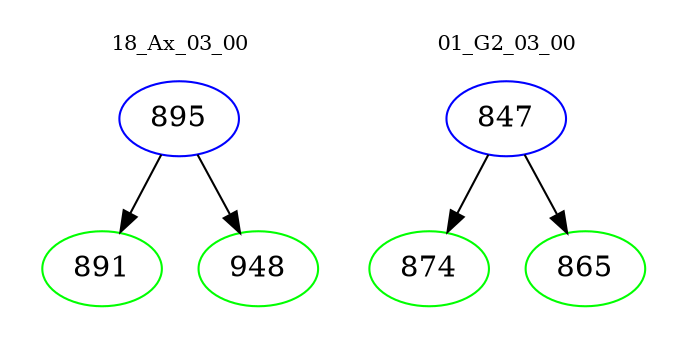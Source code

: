digraph{
subgraph cluster_0 {
color = white
label = "18_Ax_03_00";
fontsize=10;
T0_895 [label="895", color="blue"]
T0_895 -> T0_891 [color="black"]
T0_891 [label="891", color="green"]
T0_895 -> T0_948 [color="black"]
T0_948 [label="948", color="green"]
}
subgraph cluster_1 {
color = white
label = "01_G2_03_00";
fontsize=10;
T1_847 [label="847", color="blue"]
T1_847 -> T1_874 [color="black"]
T1_874 [label="874", color="green"]
T1_847 -> T1_865 [color="black"]
T1_865 [label="865", color="green"]
}
}
